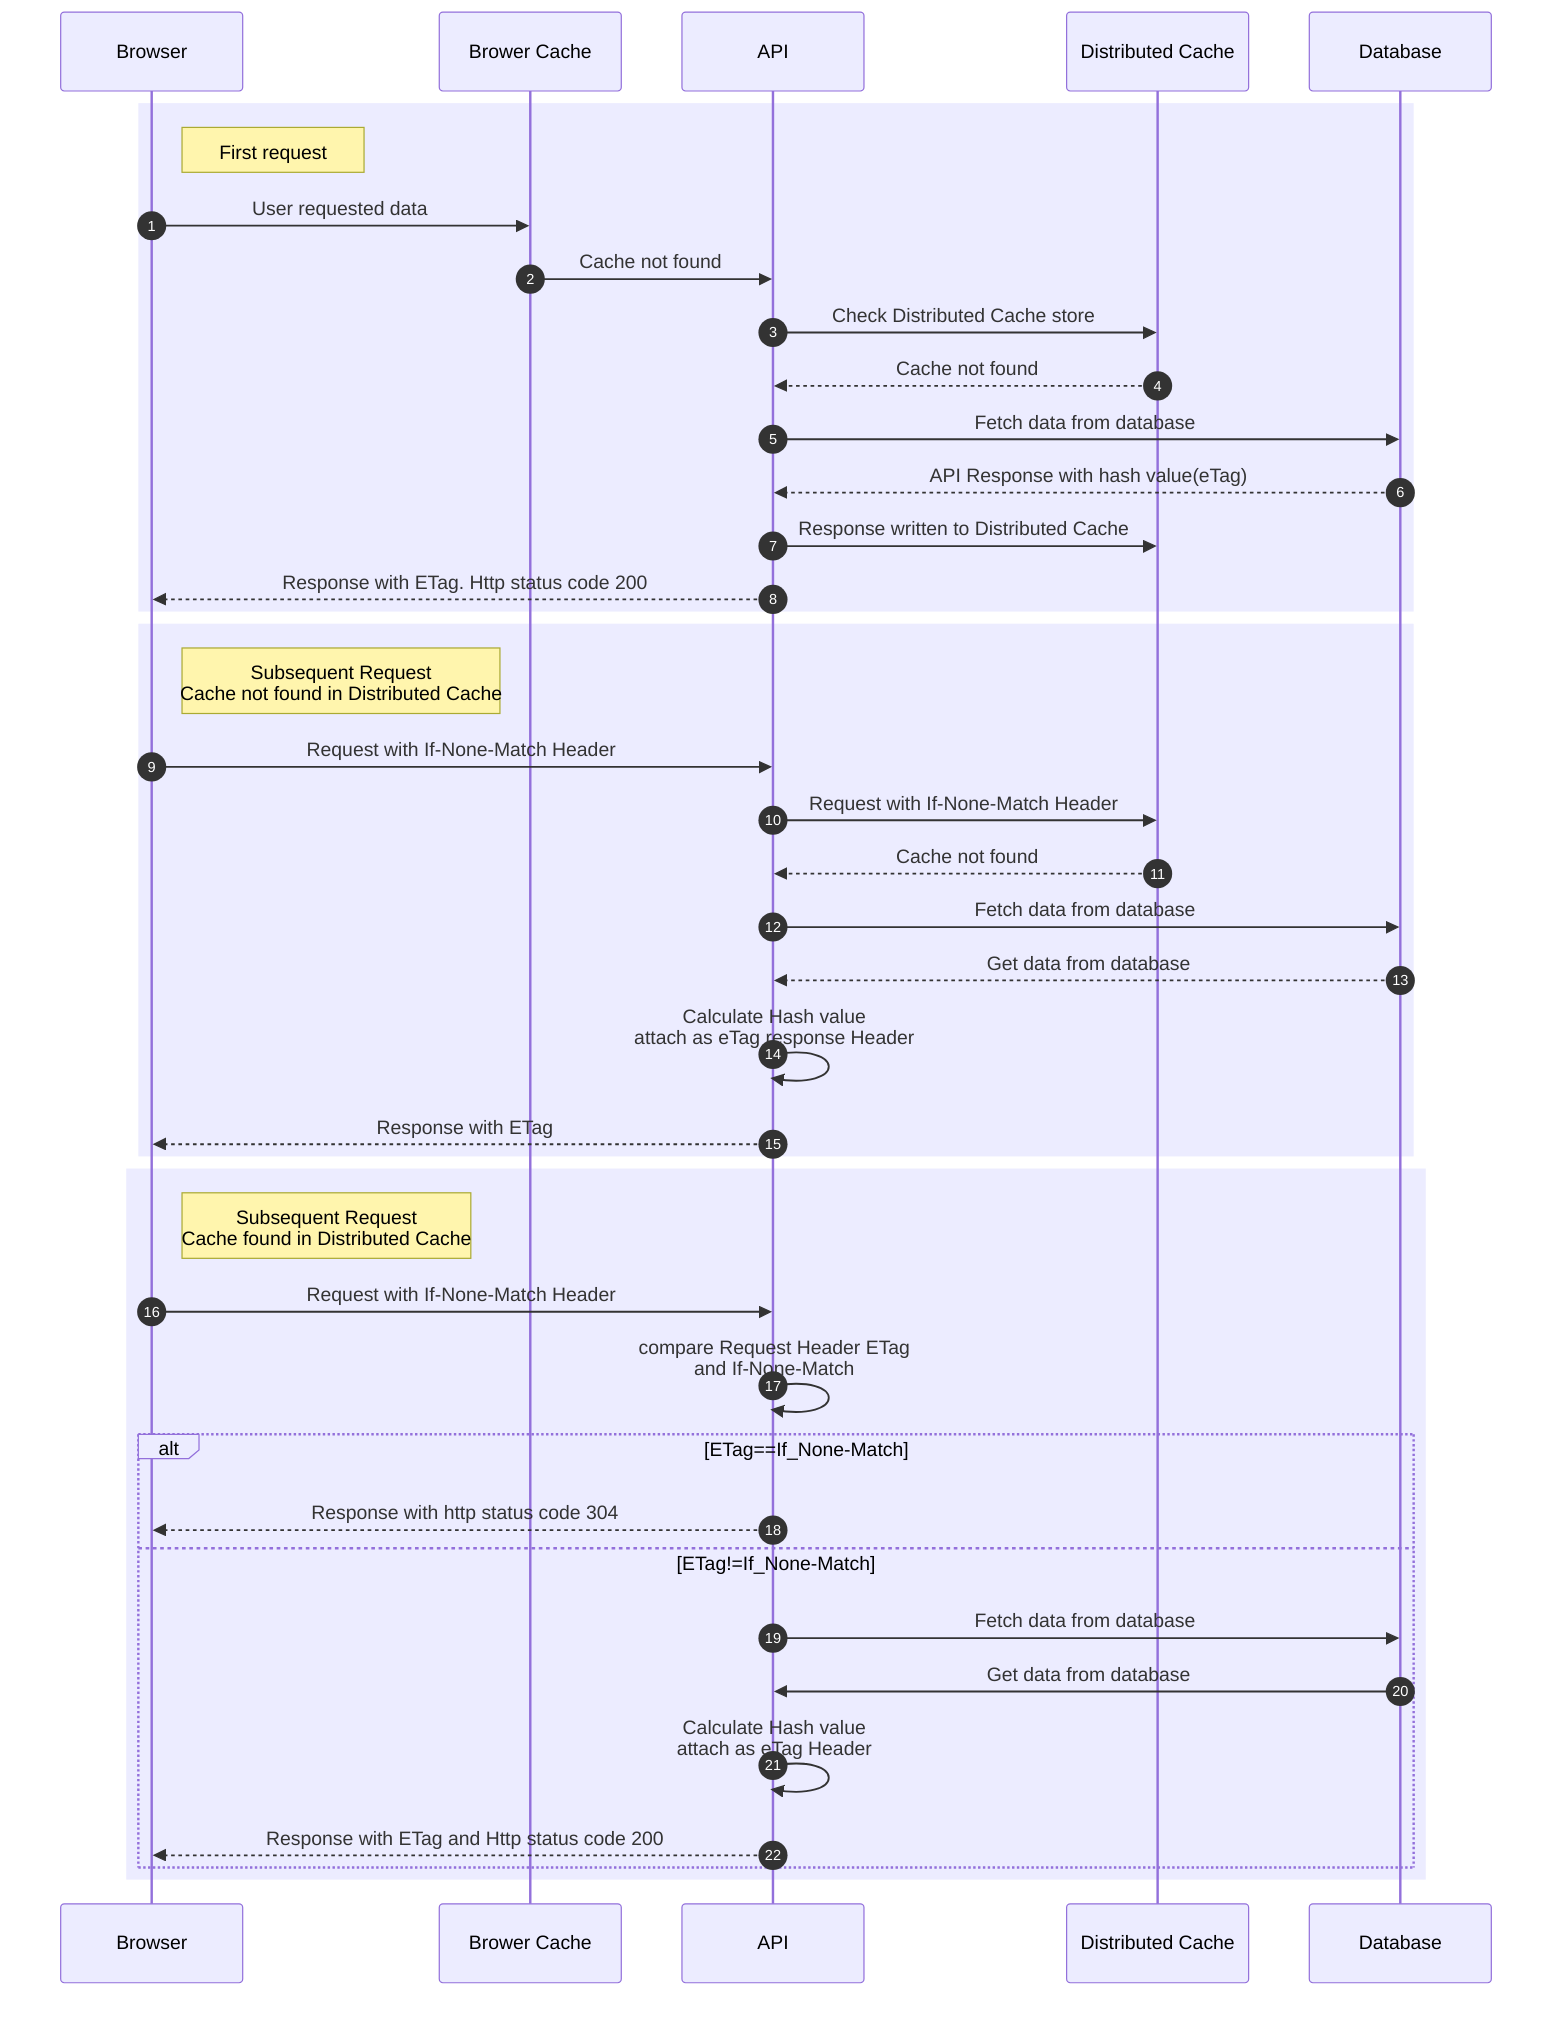 sequenceDiagram
autonumber
rect rgb(236, 236, 255)  	
Note right of Browser: First request
Browser->>Brower Cache: User requested data
Brower Cache->>API:Cache not found
API->>Distributed Cache:Check Distributed Cache store
Distributed Cache-->>API:Cache not found
API->>Database:Fetch data from database
Database-->>API: API Response with hash value(eTag)
API->>Distributed Cache: Response written to Distributed Cache
API-->>Browser: Response with ETag. Http status code 200
end

rect rgb(236, 236, 255)  	
Note right of Browser: Subsequent Request <br>Cache not found in Distributed Cache 
Browser->>API: Request with If-None-Match Header
API->>Distributed Cache:Request with If-None-Match Header
Distributed Cache-->>API:Cache not found
API->>Database:Fetch data from database
Database-->>API:Get data from database
API->>API: Calculate Hash value <br>attach as eTag response Header
API-->>Browser:Response with ETag
end

rect rgb(236, 236, 255)  	
Note right of Browser: Subsequent Request <br>Cache found in Distributed Cache 
Browser->>API: Request with If-None-Match Header
API->>API:compare Request Header ETag <br> and If-None-Match 
alt ETag==If_None-Match
   API-->>Browser:Response with http status code 304
else ETag!=If_None-Match
   API->>Database: Fetch data from database
   Database->>API: Get data from database
   API->>API: Calculate Hash value<br> attach as eTag Header
   API-->>Browser:Response with ETag and Http status code 200
end
end